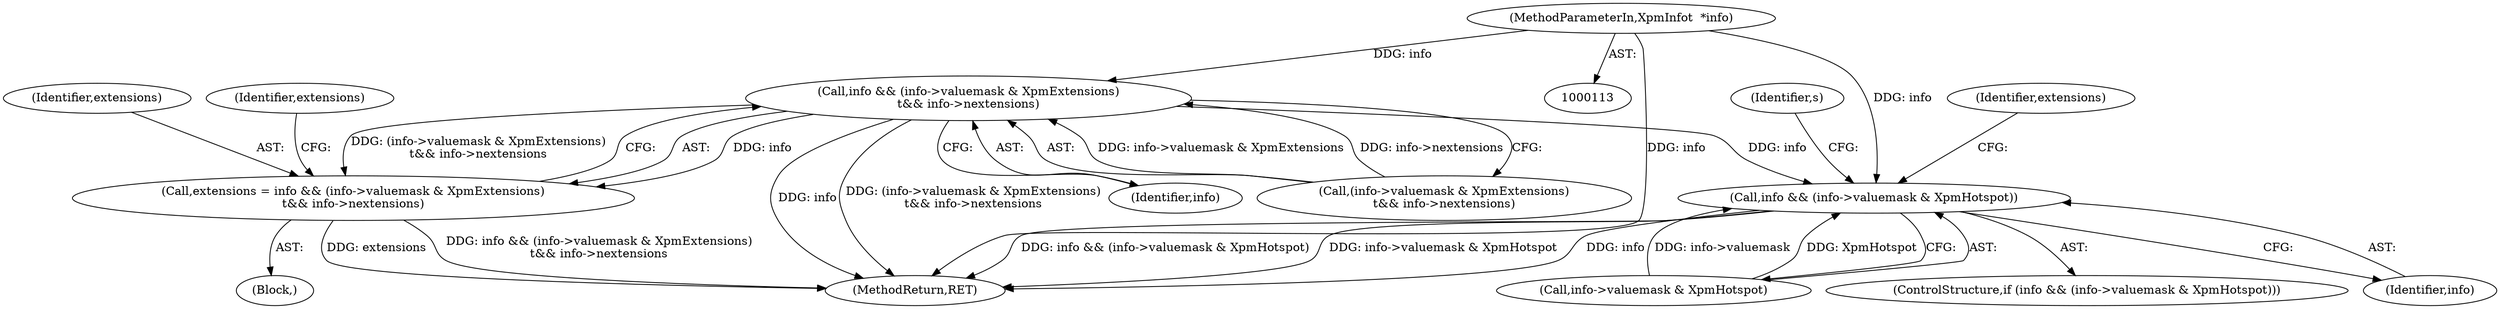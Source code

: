 digraph "0_libXpm_d1167418f0fd02a27f617ec5afd6db053afbe185@pointer" {
"1000116" [label="(MethodParameterIn,XpmInfo\t  *info)"];
"1000153" [label="(Call,info && (info->valuemask & XpmExtensions)\n\t&& info->nextensions)"];
"1000151" [label="(Call,extensions = info && (info->valuemask & XpmExtensions)\n\t&& info->nextensions)"];
"1000253" [label="(Call,info && (info->valuemask & XpmHotspot))"];
"1000255" [label="(Call,info->valuemask & XpmHotspot)"];
"1000609" [label="(MethodReturn,RET)"];
"1000152" [label="(Identifier,extensions)"];
"1000252" [label="(ControlStructure,if (info && (info->valuemask & XpmHotspot)))"];
"1000254" [label="(Identifier,info)"];
"1000154" [label="(Identifier,info)"];
"1000151" [label="(Call,extensions = info && (info->valuemask & XpmExtensions)\n\t&& info->nextensions)"];
"1000153" [label="(Call,info && (info->valuemask & XpmExtensions)\n\t&& info->nextensions)"];
"1000253" [label="(Call,info && (info->valuemask & XpmHotspot))"];
"1000117" [label="(Block,)"];
"1000116" [label="(MethodParameterIn,XpmInfo\t  *info)"];
"1000275" [label="(Identifier,extensions)"];
"1000155" [label="(Call,(info->valuemask & XpmExtensions)\n\t&& info->nextensions)"];
"1000165" [label="(Identifier,extensions)"];
"1000262" [label="(Identifier,s)"];
"1000116" -> "1000113"  [label="AST: "];
"1000116" -> "1000609"  [label="DDG: info"];
"1000116" -> "1000153"  [label="DDG: info"];
"1000116" -> "1000253"  [label="DDG: info"];
"1000153" -> "1000151"  [label="AST: "];
"1000153" -> "1000154"  [label="CFG: "];
"1000153" -> "1000155"  [label="CFG: "];
"1000154" -> "1000153"  [label="AST: "];
"1000155" -> "1000153"  [label="AST: "];
"1000151" -> "1000153"  [label="CFG: "];
"1000153" -> "1000609"  [label="DDG: (info->valuemask & XpmExtensions)\n\t&& info->nextensions"];
"1000153" -> "1000609"  [label="DDG: info"];
"1000153" -> "1000151"  [label="DDG: info"];
"1000153" -> "1000151"  [label="DDG: (info->valuemask & XpmExtensions)\n\t&& info->nextensions"];
"1000155" -> "1000153"  [label="DDG: info->valuemask & XpmExtensions"];
"1000155" -> "1000153"  [label="DDG: info->nextensions"];
"1000153" -> "1000253"  [label="DDG: info"];
"1000151" -> "1000117"  [label="AST: "];
"1000152" -> "1000151"  [label="AST: "];
"1000165" -> "1000151"  [label="CFG: "];
"1000151" -> "1000609"  [label="DDG: extensions"];
"1000151" -> "1000609"  [label="DDG: info && (info->valuemask & XpmExtensions)\n\t&& info->nextensions"];
"1000253" -> "1000252"  [label="AST: "];
"1000253" -> "1000254"  [label="CFG: "];
"1000253" -> "1000255"  [label="CFG: "];
"1000254" -> "1000253"  [label="AST: "];
"1000255" -> "1000253"  [label="AST: "];
"1000262" -> "1000253"  [label="CFG: "];
"1000275" -> "1000253"  [label="CFG: "];
"1000253" -> "1000609"  [label="DDG: info && (info->valuemask & XpmHotspot)"];
"1000253" -> "1000609"  [label="DDG: info->valuemask & XpmHotspot"];
"1000253" -> "1000609"  [label="DDG: info"];
"1000255" -> "1000253"  [label="DDG: info->valuemask"];
"1000255" -> "1000253"  [label="DDG: XpmHotspot"];
}
